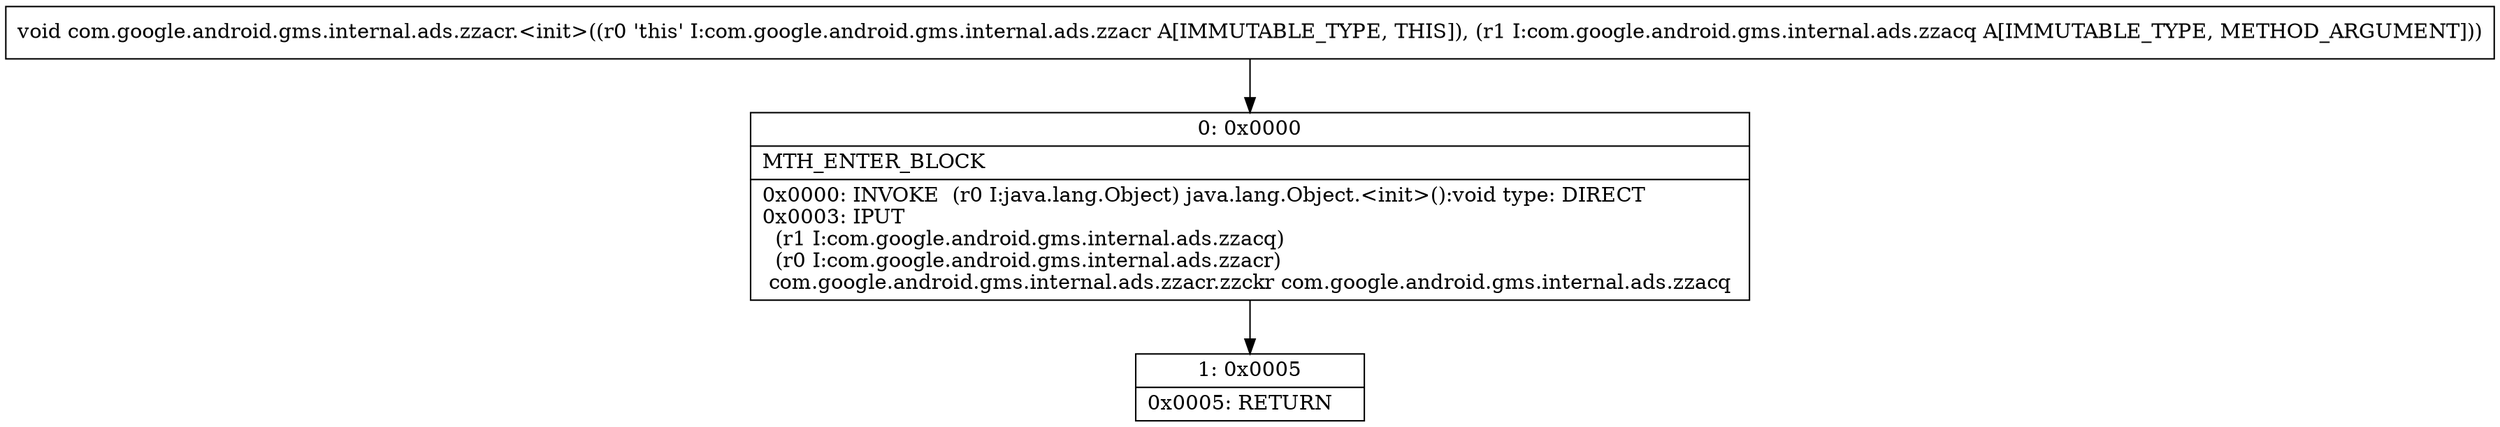 digraph "CFG forcom.google.android.gms.internal.ads.zzacr.\<init\>(Lcom\/google\/android\/gms\/internal\/ads\/zzacq;)V" {
Node_0 [shape=record,label="{0\:\ 0x0000|MTH_ENTER_BLOCK\l|0x0000: INVOKE  (r0 I:java.lang.Object) java.lang.Object.\<init\>():void type: DIRECT \l0x0003: IPUT  \l  (r1 I:com.google.android.gms.internal.ads.zzacq)\l  (r0 I:com.google.android.gms.internal.ads.zzacr)\l com.google.android.gms.internal.ads.zzacr.zzckr com.google.android.gms.internal.ads.zzacq \l}"];
Node_1 [shape=record,label="{1\:\ 0x0005|0x0005: RETURN   \l}"];
MethodNode[shape=record,label="{void com.google.android.gms.internal.ads.zzacr.\<init\>((r0 'this' I:com.google.android.gms.internal.ads.zzacr A[IMMUTABLE_TYPE, THIS]), (r1 I:com.google.android.gms.internal.ads.zzacq A[IMMUTABLE_TYPE, METHOD_ARGUMENT])) }"];
MethodNode -> Node_0;
Node_0 -> Node_1;
}

